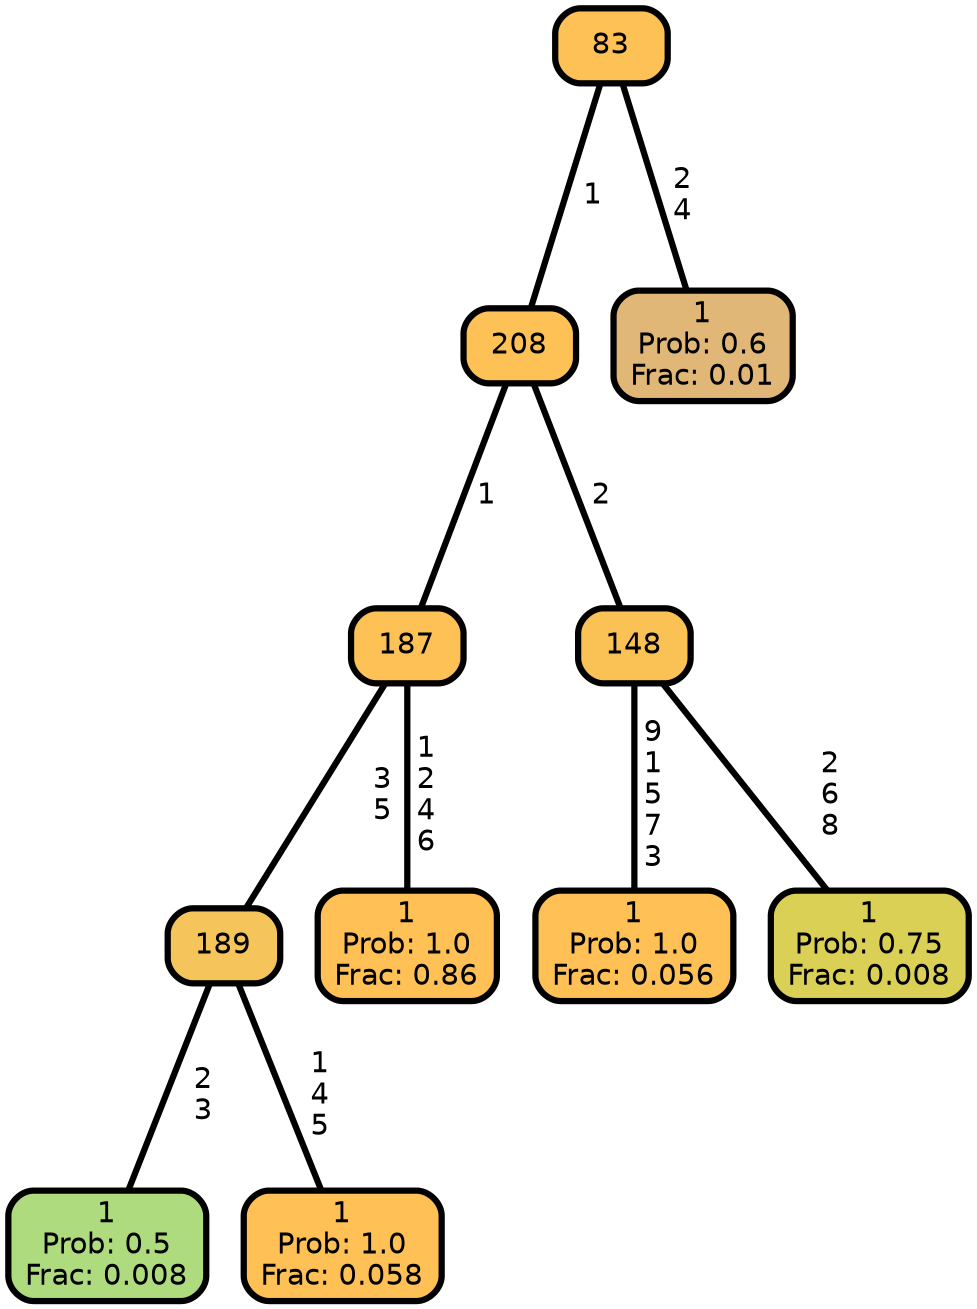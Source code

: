 graph Tree {
node [shape=box, style="filled, rounded",color="black",penwidth="3",fontcolor="black",                 fontname=helvetica] ;
graph [ranksep="0 equally", splines=straight,                 bgcolor=transparent, dpi=200] ;
edge [fontname=helvetica, color=black] ;
0 [label="1
Prob: 0.5
Frac: 0.008", fillcolor="#afdb7f"] ;
1 [label="189", fillcolor="#f5c45a"] ;
2 [label="1
Prob: 1.0
Frac: 0.058", fillcolor="#ffc155"] ;
3 [label="187", fillcolor="#fec155"] ;
4 [label="1
Prob: 1.0
Frac: 0.86", fillcolor="#ffc155"] ;
5 [label="208", fillcolor="#fec155"] ;
6 [label="1
Prob: 1.0
Frac: 0.056", fillcolor="#ffc155"] ;
7 [label="148", fillcolor="#fac255"] ;
8 [label="1
Prob: 0.75
Frac: 0.008", fillcolor="#d9d055"] ;
9 [label="83", fillcolor="#fdc155"] ;
10 [label="1
Prob: 0.6
Frac: 0.01", fillcolor="#e1b777"] ;
1 -- 0 [label=" 2\n 3",penwidth=3] ;
1 -- 2 [label=" 1\n 4\n 5",penwidth=3] ;
3 -- 1 [label=" 3\n 5",penwidth=3] ;
3 -- 4 [label=" 1\n 2\n 4\n 6",penwidth=3] ;
5 -- 3 [label=" 1",penwidth=3] ;
5 -- 7 [label=" 2",penwidth=3] ;
7 -- 6 [label=" 9\n 1\n 5\n 7\n 3",penwidth=3] ;
7 -- 8 [label=" 2\n 6\n 8",penwidth=3] ;
9 -- 5 [label=" 1",penwidth=3] ;
9 -- 10 [label=" 2\n 4",penwidth=3] ;
{rank = same;}}